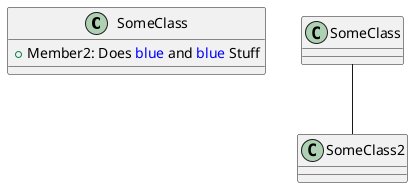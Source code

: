 {
  "sha1": "pws5papgvjn7vs1r4f1xvdxdr1u53mi",
  "insertion": {
    "when": "2024-06-04T17:28:41.804Z",
    "url": "https://forum.plantuml.net/11219/multiple-function-calls-in-text-only-one-processed",
    "user": "plantuml@gmail.com"
  }
}
@startuml
!function txthighlight($text)
!return "<font color=blue>" + $text + "</font>"
!endfunction

class "SomeClass" as x {
  + Member2: Does txthighlight("blue") and txthighlight("blue") Stuff
}

SomeClass -- SomeClass2
@enduml
